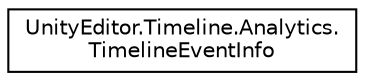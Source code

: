 digraph "Graphical Class Hierarchy"
{
 // LATEX_PDF_SIZE
  edge [fontname="Helvetica",fontsize="10",labelfontname="Helvetica",labelfontsize="10"];
  node [fontname="Helvetica",fontsize="10",shape=record];
  rankdir="LR";
  Node0 [label="UnityEditor.Timeline.Analytics.\lTimelineEventInfo",height=0.2,width=0.4,color="black", fillcolor="white", style="filled",URL="$class_unity_editor_1_1_timeline_1_1_analytics_1_1_timeline_event_info.html",tooltip=" "];
}
